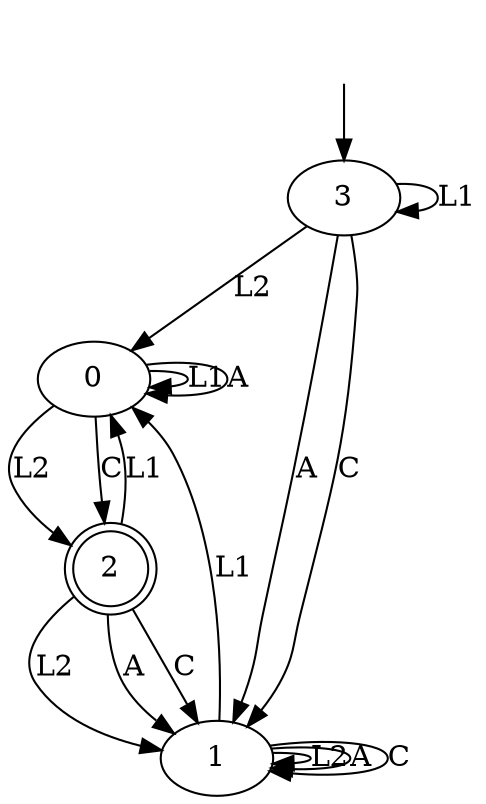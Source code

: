 digraph "output/magento_result_a_0.5" {
0 [label=0];
1 [label=1];
2 [label=2, shape=doublecircle];
3 [label=3];
0 -> 0  [label=L1];
0 -> 2  [label=L2];
0 -> 0  [label=A];
0 -> 2  [label=C];
1 -> 0  [label=L1];
1 -> 1  [label=L2];
1 -> 1  [label=A];
1 -> 1  [label=C];
2 -> 0  [label=L1];
2 -> 1  [label=L2];
2 -> 1  [label=A];
2 -> 1  [label=C];
3 -> 3  [label=L1];
3 -> 0  [label=L2];
3 -> 1  [label=A];
3 -> 1  [label=C];
__start0 [label="", shape=none];
__start0 -> 3  [label=""];
}
